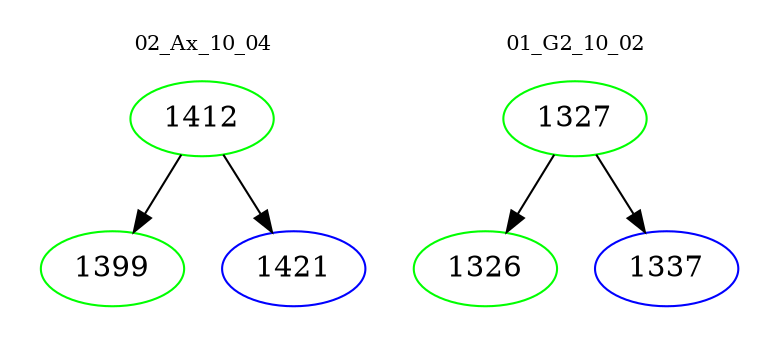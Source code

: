 digraph{
subgraph cluster_0 {
color = white
label = "02_Ax_10_04";
fontsize=10;
T0_1412 [label="1412", color="green"]
T0_1412 -> T0_1399 [color="black"]
T0_1399 [label="1399", color="green"]
T0_1412 -> T0_1421 [color="black"]
T0_1421 [label="1421", color="blue"]
}
subgraph cluster_1 {
color = white
label = "01_G2_10_02";
fontsize=10;
T1_1327 [label="1327", color="green"]
T1_1327 -> T1_1326 [color="black"]
T1_1326 [label="1326", color="green"]
T1_1327 -> T1_1337 [color="black"]
T1_1337 [label="1337", color="blue"]
}
}
